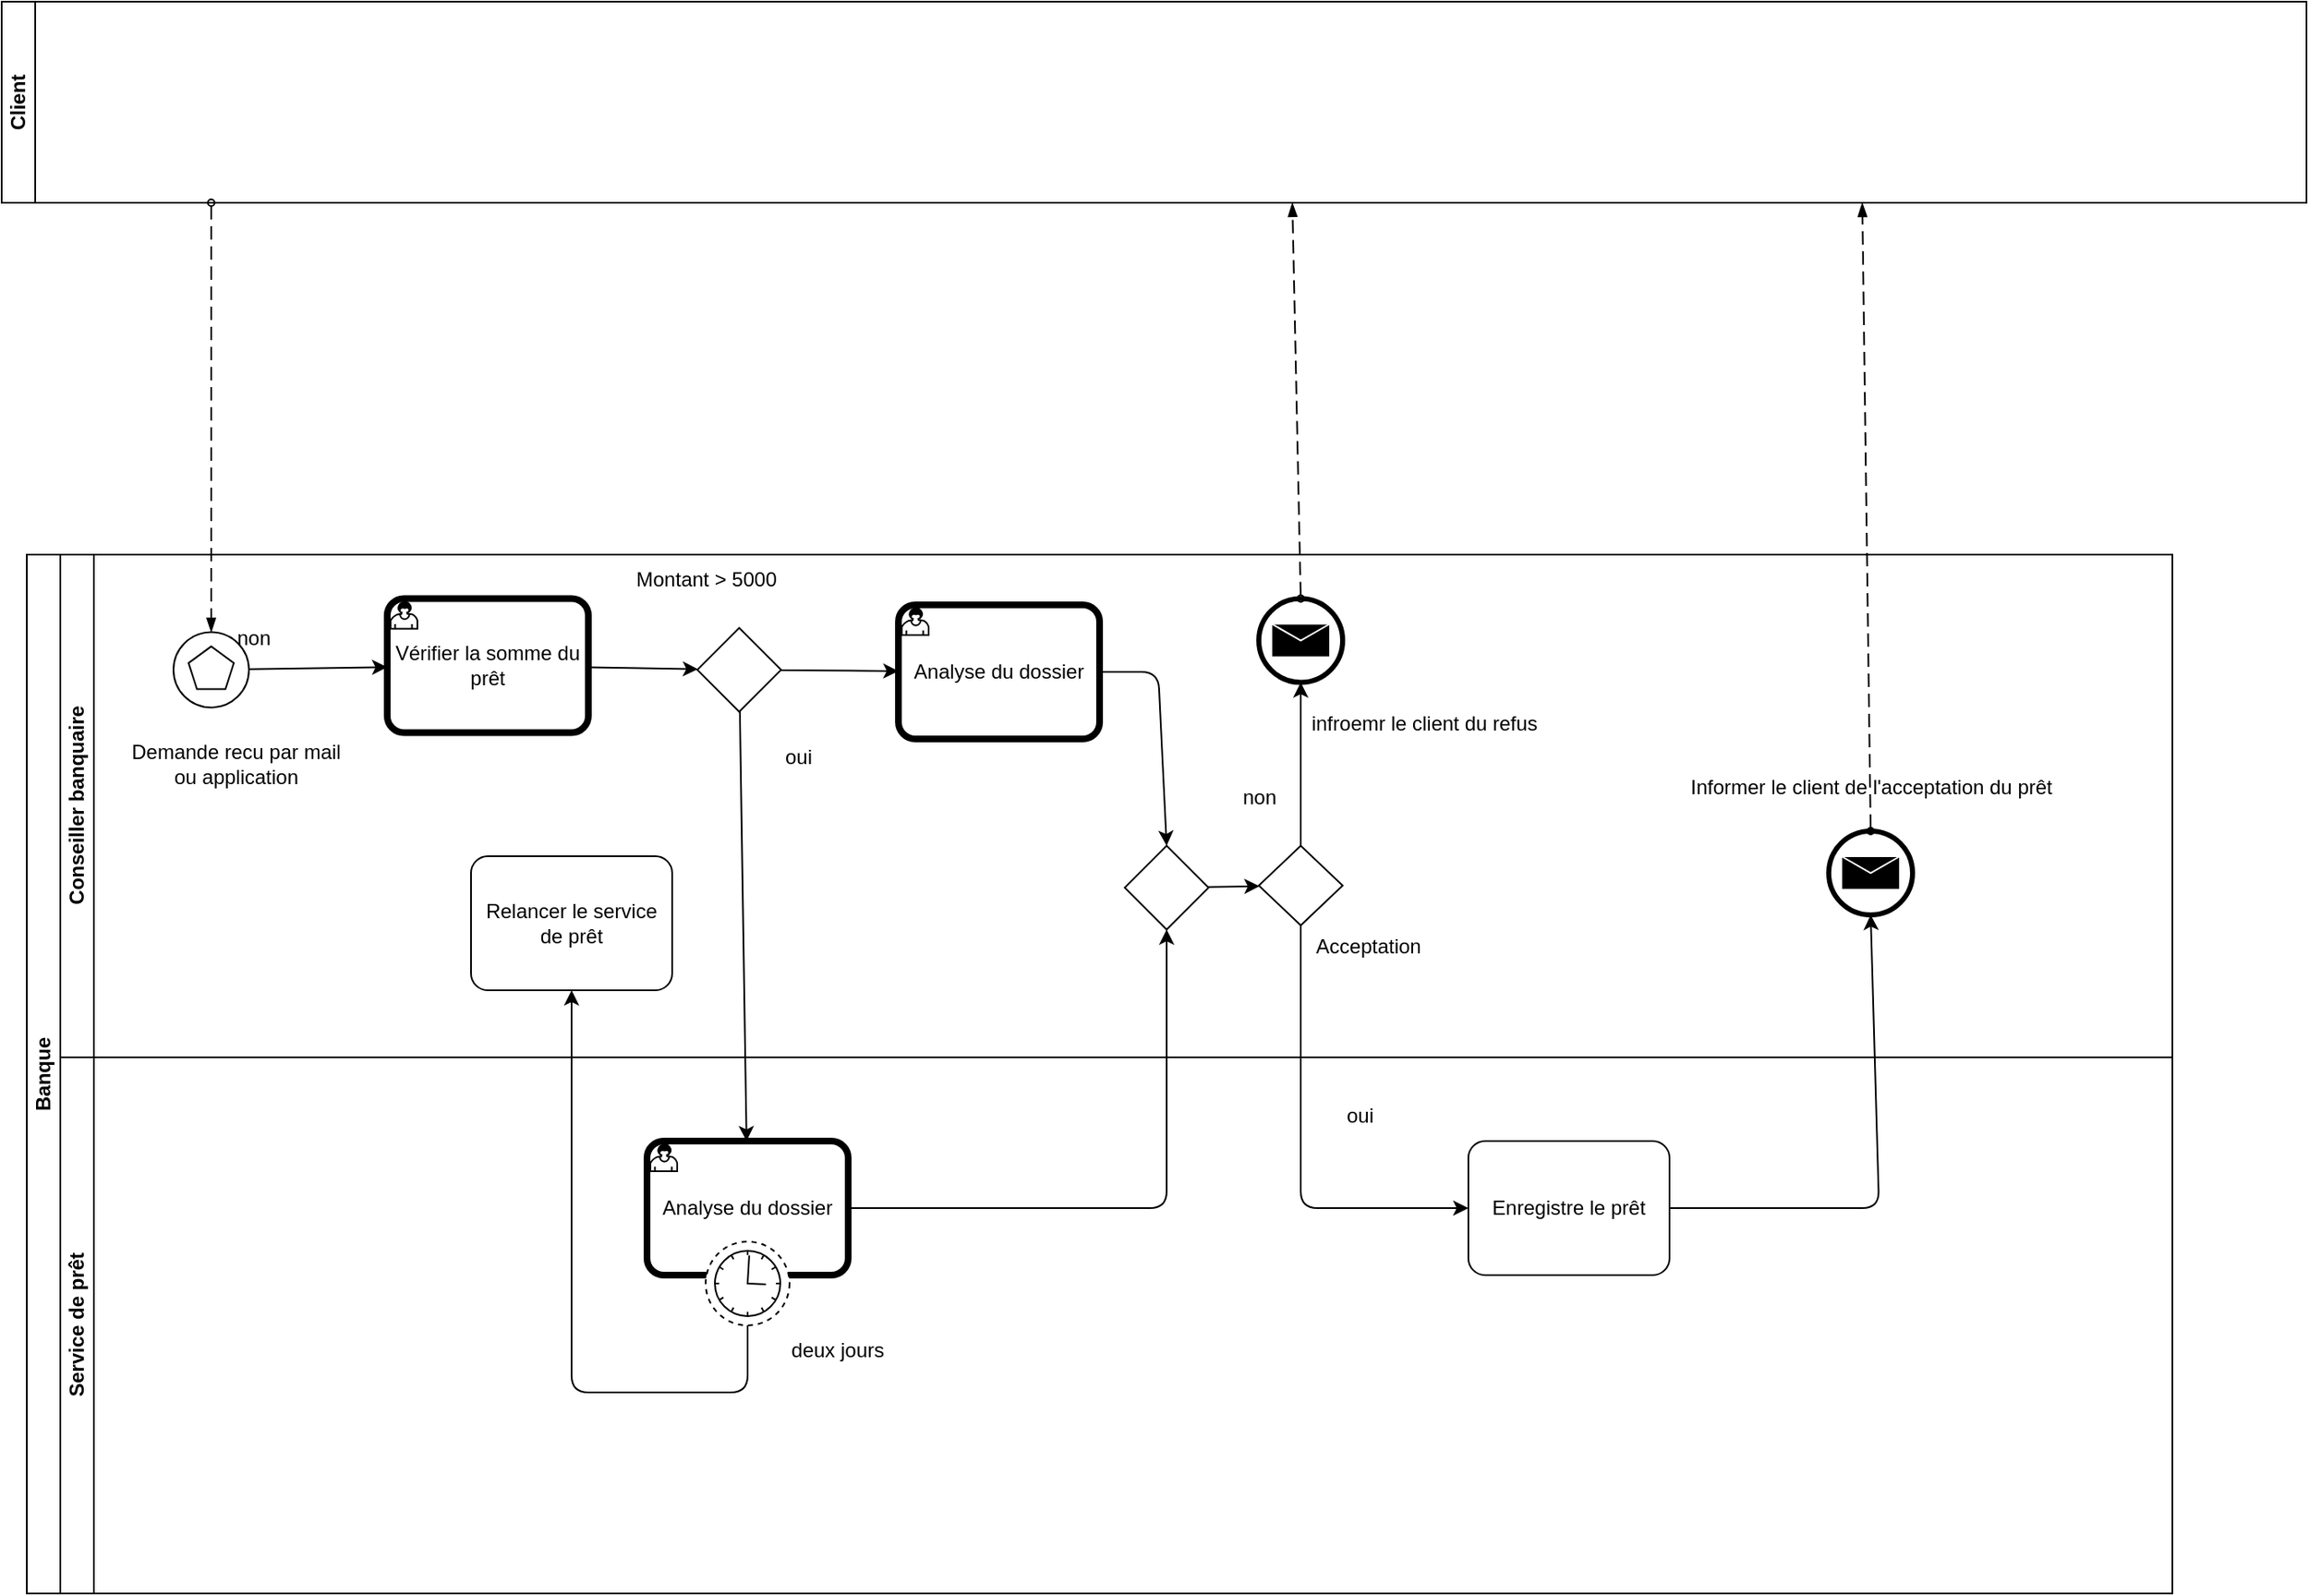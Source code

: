 <mxfile>
    <diagram id="WFnCVBMjjvbN37iusmuf" name="Page-1">
        <mxGraphModel dx="1233" dy="1771" grid="1" gridSize="10" guides="1" tooltips="1" connect="1" arrows="1" fold="1" page="1" pageScale="1" pageWidth="850" pageHeight="1100" math="0" shadow="0">
            <root>
                <mxCell id="0"/>
                <mxCell id="1" parent="0"/>
                <mxCell id="6" value="Client" style="swimlane;startSize=20;horizontal=0;html=1;whiteSpace=wrap;" vertex="1" parent="1">
                    <mxGeometry x="410" y="-150" width="1375" height="120" as="geometry"/>
                </mxCell>
                <mxCell id="9" value="" style="dashed=1;dashPattern=8 4;endArrow=blockThin;endFill=1;startArrow=oval;startFill=0;endSize=6;startSize=4;html=1;entryX=0.5;entryY=0;entryDx=0;entryDy=0;entryPerimeter=0;" edge="1" parent="1" target="8">
                    <mxGeometry width="160" relative="1" as="geometry">
                        <mxPoint x="535" y="-30" as="sourcePoint"/>
                        <mxPoint x="520" y="260" as="targetPoint"/>
                    </mxGeometry>
                </mxCell>
                <mxCell id="20" value="non" style="text;html=1;align=center;verticalAlign=middle;resizable=0;points=[];autosize=1;strokeColor=none;fillColor=none;" vertex="1" parent="1">
                    <mxGeometry x="540" y="215" width="40" height="30" as="geometry"/>
                </mxCell>
                <mxCell id="2" value="Banque" style="swimlane;html=1;childLayout=stackLayout;resizeParent=1;resizeParentMax=0;horizontal=0;startSize=20;horizontalStack=0;whiteSpace=wrap;" vertex="1" parent="1">
                    <mxGeometry x="425" y="180" width="1280" height="620" as="geometry"/>
                </mxCell>
                <mxCell id="44" style="edgeStyle=none;html=1;" edge="1" parent="2" source="14" target="24">
                    <mxGeometry relative="1" as="geometry"/>
                </mxCell>
                <mxCell id="4" value="Conseiller banquaire" style="swimlane;html=1;startSize=20;horizontal=0;" vertex="1" parent="2">
                    <mxGeometry x="20" width="1260" height="300" as="geometry"/>
                </mxCell>
                <mxCell id="12" style="edgeStyle=none;html=1;" edge="1" parent="4" source="8" target="11">
                    <mxGeometry relative="1" as="geometry"/>
                </mxCell>
                <mxCell id="8" value="" style="points=[[0.145,0.145,0],[0.5,0,0],[0.855,0.145,0],[1,0.5,0],[0.855,0.855,0],[0.5,1,0],[0.145,0.855,0],[0,0.5,0]];shape=mxgraph.bpmn.event;html=1;verticalLabelPosition=bottom;labelBackgroundColor=#ffffff;verticalAlign=top;align=center;perimeter=ellipsePerimeter;outlineConnect=0;aspect=fixed;outline=standard;symbol=multiple;" vertex="1" parent="4">
                    <mxGeometry x="67.5" y="46.25" width="45" height="45" as="geometry"/>
                </mxCell>
                <mxCell id="10" value="Demande recu par mail ou application" style="text;html=1;strokeColor=none;fillColor=none;align=center;verticalAlign=middle;whiteSpace=wrap;rounded=0;" vertex="1" parent="4">
                    <mxGeometry x="35" y="110" width="140" height="30" as="geometry"/>
                </mxCell>
                <mxCell id="15" style="edgeStyle=none;html=1;" edge="1" parent="4" source="11" target="14">
                    <mxGeometry relative="1" as="geometry"/>
                </mxCell>
                <mxCell id="11" value="Vérifier la somme du prêt" style="points=[[0.25,0,0],[0.5,0,0],[0.75,0,0],[1,0.25,0],[1,0.5,0],[1,0.75,0],[0.75,1,0],[0.5,1,0],[0.25,1,0],[0,0.75,0],[0,0.5,0],[0,0.25,0]];shape=mxgraph.bpmn.task;whiteSpace=wrap;rectStyle=rounded;size=10;html=1;bpmnShapeType=call;taskMarker=user;" vertex="1" parent="4">
                    <mxGeometry x="195" y="26.25" width="120" height="80" as="geometry"/>
                </mxCell>
                <mxCell id="19" style="edgeStyle=none;html=1;" edge="1" parent="4" source="14" target="18">
                    <mxGeometry relative="1" as="geometry"/>
                </mxCell>
                <mxCell id="14" value="" style="points=[[0.25,0.25,0],[0.5,0,0],[0.75,0.25,0],[1,0.5,0],[0.75,0.75,0],[0.5,1,0],[0.25,0.75,0],[0,0.5,0]];shape=mxgraph.bpmn.gateway2;html=1;verticalLabelPosition=bottom;labelBackgroundColor=#ffffff;verticalAlign=top;align=center;perimeter=rhombusPerimeter;outlineConnect=0;outline=none;symbol=none;" vertex="1" parent="4">
                    <mxGeometry x="380" y="43.75" width="50" height="50" as="geometry"/>
                </mxCell>
                <mxCell id="68" style="edgeStyle=none;html=1;entryX=0.5;entryY=0;entryDx=0;entryDy=0;entryPerimeter=0;" edge="1" parent="4" source="18" target="66">
                    <mxGeometry relative="1" as="geometry">
                        <Array as="points">
                            <mxPoint x="655" y="70"/>
                        </Array>
                    </mxGeometry>
                </mxCell>
                <mxCell id="18" value="Analyse du dossier" style="points=[[0.25,0,0],[0.5,0,0],[0.75,0,0],[1,0.25,0],[1,0.5,0],[1,0.75,0],[0.75,1,0],[0.5,1,0],[0.25,1,0],[0,0.75,0],[0,0.5,0],[0,0.25,0]];shape=mxgraph.bpmn.task;whiteSpace=wrap;rectStyle=rounded;size=10;html=1;bpmnShapeType=call;taskMarker=user;" vertex="1" parent="4">
                    <mxGeometry x="500" y="30" width="120" height="80" as="geometry"/>
                </mxCell>
                <mxCell id="23" value="oui" style="text;html=1;align=center;verticalAlign=middle;resizable=0;points=[];autosize=1;strokeColor=none;fillColor=none;" vertex="1" parent="4">
                    <mxGeometry x="420" y="106.25" width="40" height="30" as="geometry"/>
                </mxCell>
                <mxCell id="45" style="edgeStyle=none;html=1;entryX=0.5;entryY=1;entryDx=0;entryDy=0;entryPerimeter=0;" edge="1" parent="4" source="27" target="43">
                    <mxGeometry relative="1" as="geometry"/>
                </mxCell>
                <mxCell id="27" value="" style="rhombus;whiteSpace=wrap;html=1;" vertex="1" parent="4">
                    <mxGeometry x="715" y="173.75" width="50" height="47.5" as="geometry"/>
                </mxCell>
                <mxCell id="29" value="Acceptation" style="text;html=1;align=center;verticalAlign=middle;resizable=0;points=[];autosize=1;strokeColor=none;fillColor=none;" vertex="1" parent="4">
                    <mxGeometry x="735" y="218.75" width="90" height="30" as="geometry"/>
                </mxCell>
                <mxCell id="35" value="non" style="text;html=1;align=center;verticalAlign=middle;resizable=0;points=[];autosize=1;strokeColor=none;fillColor=none;" vertex="1" parent="4">
                    <mxGeometry x="695" y="130" width="40" height="30" as="geometry"/>
                </mxCell>
                <mxCell id="36" value="" style="points=[[0.145,0.145,0],[0.5,0,0],[0.855,0.145,0],[1,0.5,0],[0.855,0.855,0],[0.5,1,0],[0.145,0.855,0],[0,0.5,0]];shape=mxgraph.bpmn.event;html=1;verticalLabelPosition=bottom;labelBackgroundColor=#ffffff;verticalAlign=top;align=center;perimeter=ellipsePerimeter;outlineConnect=0;aspect=fixed;outline=end;symbol=message;" vertex="1" parent="4">
                    <mxGeometry x="1055" y="165" width="50" height="50" as="geometry"/>
                </mxCell>
                <mxCell id="40" value="Informer le client de l'acceptation du prêt" style="text;html=1;align=center;verticalAlign=middle;resizable=0;points=[];autosize=1;strokeColor=none;fillColor=none;" vertex="1" parent="4">
                    <mxGeometry x="960" y="123.75" width="240" height="30" as="geometry"/>
                </mxCell>
                <mxCell id="43" value="" style="points=[[0.145,0.145,0],[0.5,0,0],[0.855,0.145,0],[1,0.5,0],[0.855,0.855,0],[0.5,1,0],[0.145,0.855,0],[0,0.5,0]];shape=mxgraph.bpmn.event;html=1;verticalLabelPosition=bottom;labelBackgroundColor=#ffffff;verticalAlign=top;align=center;perimeter=ellipsePerimeter;outlineConnect=0;aspect=fixed;outline=end;symbol=message;" vertex="1" parent="4">
                    <mxGeometry x="715" y="26.25" width="50" height="50" as="geometry"/>
                </mxCell>
                <mxCell id="46" value="infroemr le client du refus&amp;nbsp;" style="text;html=1;align=center;verticalAlign=middle;resizable=0;points=[];autosize=1;strokeColor=none;fillColor=none;" vertex="1" parent="4">
                    <mxGeometry x="735" y="86.25" width="160" height="30" as="geometry"/>
                </mxCell>
                <mxCell id="16" value="Montant &amp;gt; 5000" style="text;html=1;align=center;verticalAlign=middle;resizable=0;points=[];autosize=1;strokeColor=none;fillColor=none;" vertex="1" parent="4">
                    <mxGeometry x="330" width="110" height="30" as="geometry"/>
                </mxCell>
                <mxCell id="70" style="edgeStyle=none;html=1;" edge="1" parent="4" source="66" target="27">
                    <mxGeometry relative="1" as="geometry"/>
                </mxCell>
                <mxCell id="66" value="" style="points=[[0.25,0.25,0],[0.5,0,0],[0.75,0.25,0],[1,0.5,0],[0.75,0.75,0],[0.5,1,0],[0.25,0.75,0],[0,0.5,0]];shape=mxgraph.bpmn.gateway2;html=1;verticalLabelPosition=bottom;labelBackgroundColor=#ffffff;verticalAlign=top;align=center;perimeter=rhombusPerimeter;outlineConnect=0;outline=none;symbol=none;" vertex="1" parent="4">
                    <mxGeometry x="635" y="173.75" width="50" height="50" as="geometry"/>
                </mxCell>
                <mxCell id="64" value="Relancer le service de prêt" style="points=[[0.25,0,0],[0.5,0,0],[0.75,0,0],[1,0.25,0],[1,0.5,0],[1,0.75,0],[0.75,1,0],[0.5,1,0],[0.25,1,0],[0,0.75,0],[0,0.5,0],[0,0.25,0]];shape=mxgraph.bpmn.task;whiteSpace=wrap;rectStyle=rounded;size=10;html=1;taskMarker=abstract;" vertex="1" parent="4">
                    <mxGeometry x="245" y="180" width="120" height="80" as="geometry"/>
                </mxCell>
                <mxCell id="52" style="edgeStyle=none;html=1;entryX=0;entryY=0.5;entryDx=0;entryDy=0;entryPerimeter=0;" edge="1" parent="2" source="27" target="51">
                    <mxGeometry relative="1" as="geometry">
                        <Array as="points">
                            <mxPoint x="760" y="390"/>
                        </Array>
                    </mxGeometry>
                </mxCell>
                <mxCell id="53" style="edgeStyle=none;html=1;entryX=0.5;entryY=1;entryDx=0;entryDy=0;entryPerimeter=0;" edge="1" parent="2" source="51" target="36">
                    <mxGeometry relative="1" as="geometry">
                        <Array as="points">
                            <mxPoint x="1105" y="390"/>
                        </Array>
                    </mxGeometry>
                </mxCell>
                <mxCell id="5" value="Service de prêt" style="swimlane;html=1;startSize=20;horizontal=0;" vertex="1" parent="2">
                    <mxGeometry x="20" y="300" width="1260" height="320" as="geometry"/>
                </mxCell>
                <mxCell id="24" value="Analyse du dossier" style="points=[[0.25,0,0],[0.5,0,0],[0.75,0,0],[1,0.25,0],[1,0.5,0],[1,0.75,0],[0.75,1,0],[0.5,1,0],[0.25,1,0],[0,0.75,0],[0,0.5,0],[0,0.25,0]];shape=mxgraph.bpmn.task;whiteSpace=wrap;rectStyle=rounded;size=10;html=1;bpmnShapeType=call;taskMarker=user;" vertex="1" parent="5">
                    <mxGeometry x="350" y="50" width="120" height="80" as="geometry"/>
                </mxCell>
                <mxCell id="51" value="Enregistre le prêt" style="points=[[0.25,0,0],[0.5,0,0],[0.75,0,0],[1,0.25,0],[1,0.5,0],[1,0.75,0],[0.75,1,0],[0.5,1,0],[0.25,1,0],[0,0.75,0],[0,0.5,0],[0,0.25,0]];shape=mxgraph.bpmn.task;whiteSpace=wrap;rectStyle=rounded;size=10;html=1;taskMarker=abstract;" vertex="1" parent="5">
                    <mxGeometry x="840" y="50" width="120" height="80" as="geometry"/>
                </mxCell>
                <mxCell id="34" value="oui" style="text;html=1;align=center;verticalAlign=middle;resizable=0;points=[];autosize=1;strokeColor=none;fillColor=none;" vertex="1" parent="5">
                    <mxGeometry x="755" y="20" width="40" height="30" as="geometry"/>
                </mxCell>
                <mxCell id="55" value="" style="points=[[0.145,0.145,0],[0.5,0,0],[0.855,0.145,0],[1,0.5,0],[0.855,0.855,0],[0.5,1,0],[0.145,0.855,0],[0,0.5,0]];shape=mxgraph.bpmn.event;html=1;verticalLabelPosition=bottom;labelBackgroundColor=#ffffff;verticalAlign=top;align=center;perimeter=ellipsePerimeter;outlineConnect=0;aspect=fixed;outline=eventNonint;symbol=timer;" vertex="1" parent="5">
                    <mxGeometry x="385" y="110" width="50" height="50" as="geometry"/>
                </mxCell>
                <mxCell id="61" value="deux jours&amp;nbsp;" style="text;html=1;align=center;verticalAlign=middle;resizable=0;points=[];autosize=1;strokeColor=none;fillColor=none;" vertex="1" parent="5">
                    <mxGeometry x="425" y="160" width="80" height="30" as="geometry"/>
                </mxCell>
                <mxCell id="67" style="edgeStyle=none;html=1;entryX=0.5;entryY=1;entryDx=0;entryDy=0;entryPerimeter=0;" edge="1" parent="2" source="24" target="66">
                    <mxGeometry relative="1" as="geometry">
                        <Array as="points">
                            <mxPoint x="680" y="390"/>
                        </Array>
                    </mxGeometry>
                </mxCell>
                <mxCell id="69" style="edgeStyle=none;html=1;entryX=0.5;entryY=1;entryDx=0;entryDy=0;entryPerimeter=0;" edge="1" parent="2" source="55" target="64">
                    <mxGeometry relative="1" as="geometry">
                        <Array as="points">
                            <mxPoint x="430" y="500"/>
                            <mxPoint x="325" y="500"/>
                        </Array>
                    </mxGeometry>
                </mxCell>
                <mxCell id="41" value="" style="dashed=1;dashPattern=8 4;endArrow=blockThin;endFill=1;startArrow=oval;startFill=0;endSize=6;startSize=4;html=1;exitX=0.5;exitY=0;exitDx=0;exitDy=0;exitPerimeter=0;" edge="1" parent="1" source="36">
                    <mxGeometry width="160" relative="1" as="geometry">
                        <mxPoint x="1200" y="180" as="sourcePoint"/>
                        <mxPoint x="1520" y="-30" as="targetPoint"/>
                    </mxGeometry>
                </mxCell>
                <mxCell id="47" value="" style="dashed=1;dashPattern=8 4;endArrow=blockThin;endFill=1;startArrow=oval;startFill=0;endSize=6;startSize=4;html=1;exitX=0.5;exitY=0;exitDx=0;exitDy=0;exitPerimeter=0;" edge="1" parent="1" source="43">
                    <mxGeometry width="160" relative="1" as="geometry">
                        <mxPoint x="900" y="200" as="sourcePoint"/>
                        <mxPoint x="1180" y="-30" as="targetPoint"/>
                    </mxGeometry>
                </mxCell>
            </root>
        </mxGraphModel>
    </diagram>
</mxfile>